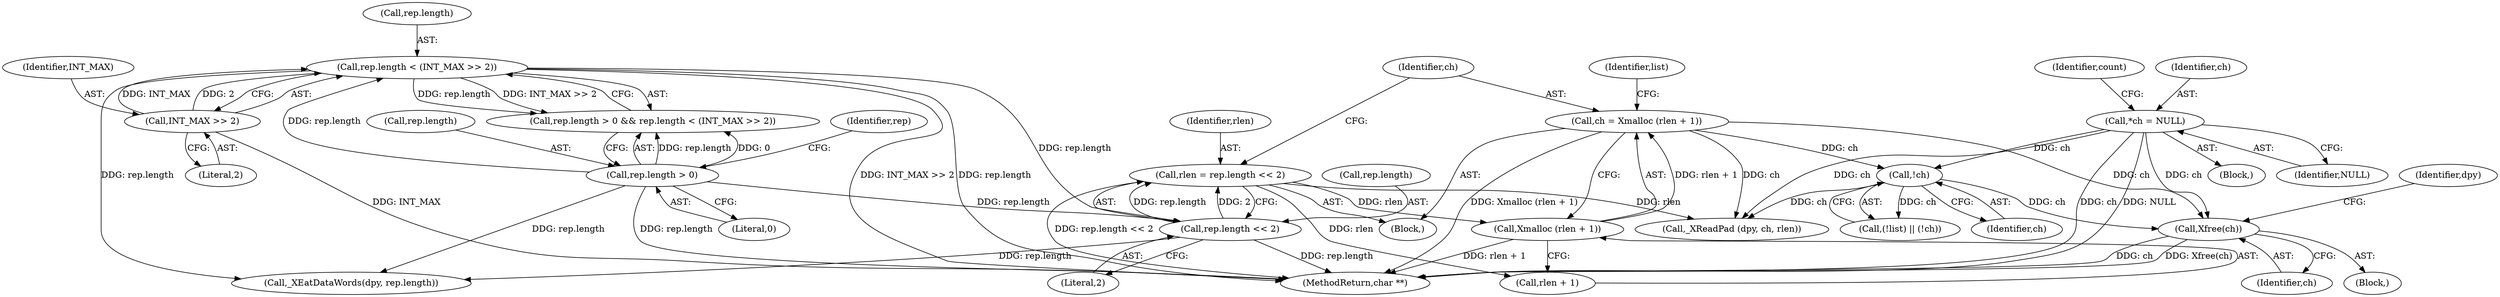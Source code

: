 digraph "0_libx11_b469da1430cdcee06e31c6251b83aede072a1ff0_1@pointer" {
"1000205" [label="(Call,Xfree(ch))"];
"1000116" [label="(Call,*ch = NULL)"];
"1000200" [label="(Call,!ch)"];
"1000190" [label="(Call,ch = Xmalloc (rlen + 1))"];
"1000192" [label="(Call,Xmalloc (rlen + 1))"];
"1000183" [label="(Call,rlen = rep.length << 2)"];
"1000185" [label="(Call,rep.length << 2)"];
"1000175" [label="(Call,rep.length < (INT_MAX >> 2))"];
"1000170" [label="(Call,rep.length > 0)"];
"1000179" [label="(Call,INT_MAX >> 2)"];
"1000279" [label="(MethodReturn,char **)"];
"1000197" [label="(Call,(!list) || (!ch))"];
"1000182" [label="(Block,)"];
"1000175" [label="(Call,rep.length < (INT_MAX >> 2))"];
"1000122" [label="(Identifier,count)"];
"1000191" [label="(Identifier,ch)"];
"1000186" [label="(Call,rep.length)"];
"1000177" [label="(Identifier,rep)"];
"1000180" [label="(Identifier,INT_MAX)"];
"1000205" [label="(Call,Xfree(ch))"];
"1000206" [label="(Identifier,ch)"];
"1000117" [label="(Identifier,ch)"];
"1000109" [label="(Block,)"];
"1000171" [label="(Call,rep.length)"];
"1000189" [label="(Literal,2)"];
"1000190" [label="(Call,ch = Xmalloc (rlen + 1))"];
"1000219" [label="(Call,_XReadPad (dpy, ch, rlen))"];
"1000184" [label="(Identifier,rlen)"];
"1000118" [label="(Identifier,NULL)"];
"1000169" [label="(Call,rep.length > 0 && rep.length < (INT_MAX >> 2))"];
"1000200" [label="(Call,!ch)"];
"1000183" [label="(Call,rlen = rep.length << 2)"];
"1000207" [label="(Call,_XEatDataWords(dpy, rep.length))"];
"1000202" [label="(Block,)"];
"1000116" [label="(Call,*ch = NULL)"];
"1000201" [label="(Identifier,ch)"];
"1000179" [label="(Call,INT_MAX >> 2)"];
"1000176" [label="(Call,rep.length)"];
"1000192" [label="(Call,Xmalloc (rlen + 1))"];
"1000170" [label="(Call,rep.length > 0)"];
"1000174" [label="(Literal,0)"];
"1000208" [label="(Identifier,dpy)"];
"1000199" [label="(Identifier,list)"];
"1000193" [label="(Call,rlen + 1)"];
"1000185" [label="(Call,rep.length << 2)"];
"1000181" [label="(Literal,2)"];
"1000205" -> "1000202"  [label="AST: "];
"1000205" -> "1000206"  [label="CFG: "];
"1000206" -> "1000205"  [label="AST: "];
"1000208" -> "1000205"  [label="CFG: "];
"1000205" -> "1000279"  [label="DDG: ch"];
"1000205" -> "1000279"  [label="DDG: Xfree(ch)"];
"1000116" -> "1000205"  [label="DDG: ch"];
"1000200" -> "1000205"  [label="DDG: ch"];
"1000190" -> "1000205"  [label="DDG: ch"];
"1000116" -> "1000109"  [label="AST: "];
"1000116" -> "1000118"  [label="CFG: "];
"1000117" -> "1000116"  [label="AST: "];
"1000118" -> "1000116"  [label="AST: "];
"1000122" -> "1000116"  [label="CFG: "];
"1000116" -> "1000279"  [label="DDG: ch"];
"1000116" -> "1000279"  [label="DDG: NULL"];
"1000116" -> "1000200"  [label="DDG: ch"];
"1000116" -> "1000219"  [label="DDG: ch"];
"1000200" -> "1000197"  [label="AST: "];
"1000200" -> "1000201"  [label="CFG: "];
"1000201" -> "1000200"  [label="AST: "];
"1000197" -> "1000200"  [label="CFG: "];
"1000200" -> "1000197"  [label="DDG: ch"];
"1000190" -> "1000200"  [label="DDG: ch"];
"1000200" -> "1000219"  [label="DDG: ch"];
"1000190" -> "1000182"  [label="AST: "];
"1000190" -> "1000192"  [label="CFG: "];
"1000191" -> "1000190"  [label="AST: "];
"1000192" -> "1000190"  [label="AST: "];
"1000199" -> "1000190"  [label="CFG: "];
"1000190" -> "1000279"  [label="DDG: Xmalloc (rlen + 1)"];
"1000192" -> "1000190"  [label="DDG: rlen + 1"];
"1000190" -> "1000219"  [label="DDG: ch"];
"1000192" -> "1000193"  [label="CFG: "];
"1000193" -> "1000192"  [label="AST: "];
"1000192" -> "1000279"  [label="DDG: rlen + 1"];
"1000183" -> "1000192"  [label="DDG: rlen"];
"1000183" -> "1000182"  [label="AST: "];
"1000183" -> "1000185"  [label="CFG: "];
"1000184" -> "1000183"  [label="AST: "];
"1000185" -> "1000183"  [label="AST: "];
"1000191" -> "1000183"  [label="CFG: "];
"1000183" -> "1000279"  [label="DDG: rep.length << 2"];
"1000185" -> "1000183"  [label="DDG: rep.length"];
"1000185" -> "1000183"  [label="DDG: 2"];
"1000183" -> "1000193"  [label="DDG: rlen"];
"1000183" -> "1000219"  [label="DDG: rlen"];
"1000185" -> "1000189"  [label="CFG: "];
"1000186" -> "1000185"  [label="AST: "];
"1000189" -> "1000185"  [label="AST: "];
"1000185" -> "1000279"  [label="DDG: rep.length"];
"1000175" -> "1000185"  [label="DDG: rep.length"];
"1000170" -> "1000185"  [label="DDG: rep.length"];
"1000185" -> "1000207"  [label="DDG: rep.length"];
"1000175" -> "1000169"  [label="AST: "];
"1000175" -> "1000179"  [label="CFG: "];
"1000176" -> "1000175"  [label="AST: "];
"1000179" -> "1000175"  [label="AST: "];
"1000169" -> "1000175"  [label="CFG: "];
"1000175" -> "1000279"  [label="DDG: INT_MAX >> 2"];
"1000175" -> "1000279"  [label="DDG: rep.length"];
"1000175" -> "1000169"  [label="DDG: rep.length"];
"1000175" -> "1000169"  [label="DDG: INT_MAX >> 2"];
"1000170" -> "1000175"  [label="DDG: rep.length"];
"1000179" -> "1000175"  [label="DDG: INT_MAX"];
"1000179" -> "1000175"  [label="DDG: 2"];
"1000175" -> "1000207"  [label="DDG: rep.length"];
"1000170" -> "1000169"  [label="AST: "];
"1000170" -> "1000174"  [label="CFG: "];
"1000171" -> "1000170"  [label="AST: "];
"1000174" -> "1000170"  [label="AST: "];
"1000177" -> "1000170"  [label="CFG: "];
"1000169" -> "1000170"  [label="CFG: "];
"1000170" -> "1000279"  [label="DDG: rep.length"];
"1000170" -> "1000169"  [label="DDG: rep.length"];
"1000170" -> "1000169"  [label="DDG: 0"];
"1000170" -> "1000207"  [label="DDG: rep.length"];
"1000179" -> "1000181"  [label="CFG: "];
"1000180" -> "1000179"  [label="AST: "];
"1000181" -> "1000179"  [label="AST: "];
"1000179" -> "1000279"  [label="DDG: INT_MAX"];
}
